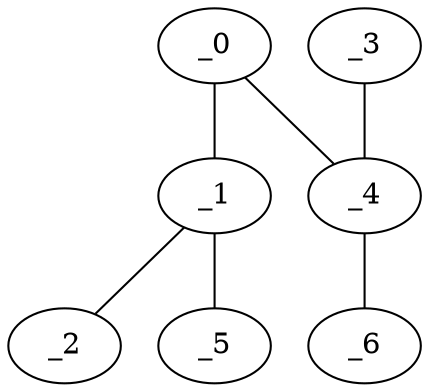 graph MP1_0119 {
	_0	 [x="1.42009",
		y="1.78794"];
	_1	 [x="2.5",
		y="2.99"];
	_0 -- _1;
	_4	 [x="0.51",
		y=3];
	_0 -- _4;
	_2	 [x="2.56062",
		y="0.407084"];
	_1 -- _2;
	_5	 [x="2.1198",
		y="1.31815"];
	_1 -- _5;
	_3	 [x="0.47071",
		y="0.481875"];
	_3 -- _4;
	_6	 [x="2.54027",
		y="0.658112"];
	_4 -- _6;
}

